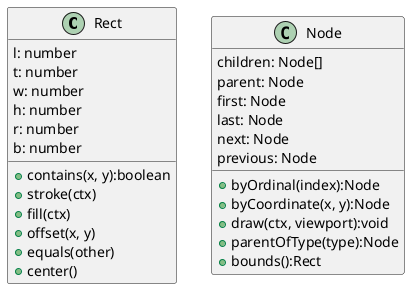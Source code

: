 @startuml

class Rect {
    l: number
    t: number
    w: number
    h: number
    r: number
    b: number
    + contains(x, y):boolean
    + stroke(ctx)
    + fill(ctx)
    + offset(x, y)
    + equals(other)
    + center()
}

class Node {
    children: Node[]
    parent: Node
    first: Node
    last: Node
    next: Node
    previous: Node
    +byOrdinal(index):Node
    +byCoordinate(x, y):Node
    +draw(ctx, viewport):void
    +parentOfType(type):Node
    +bounds():Rect
}



@enduml
